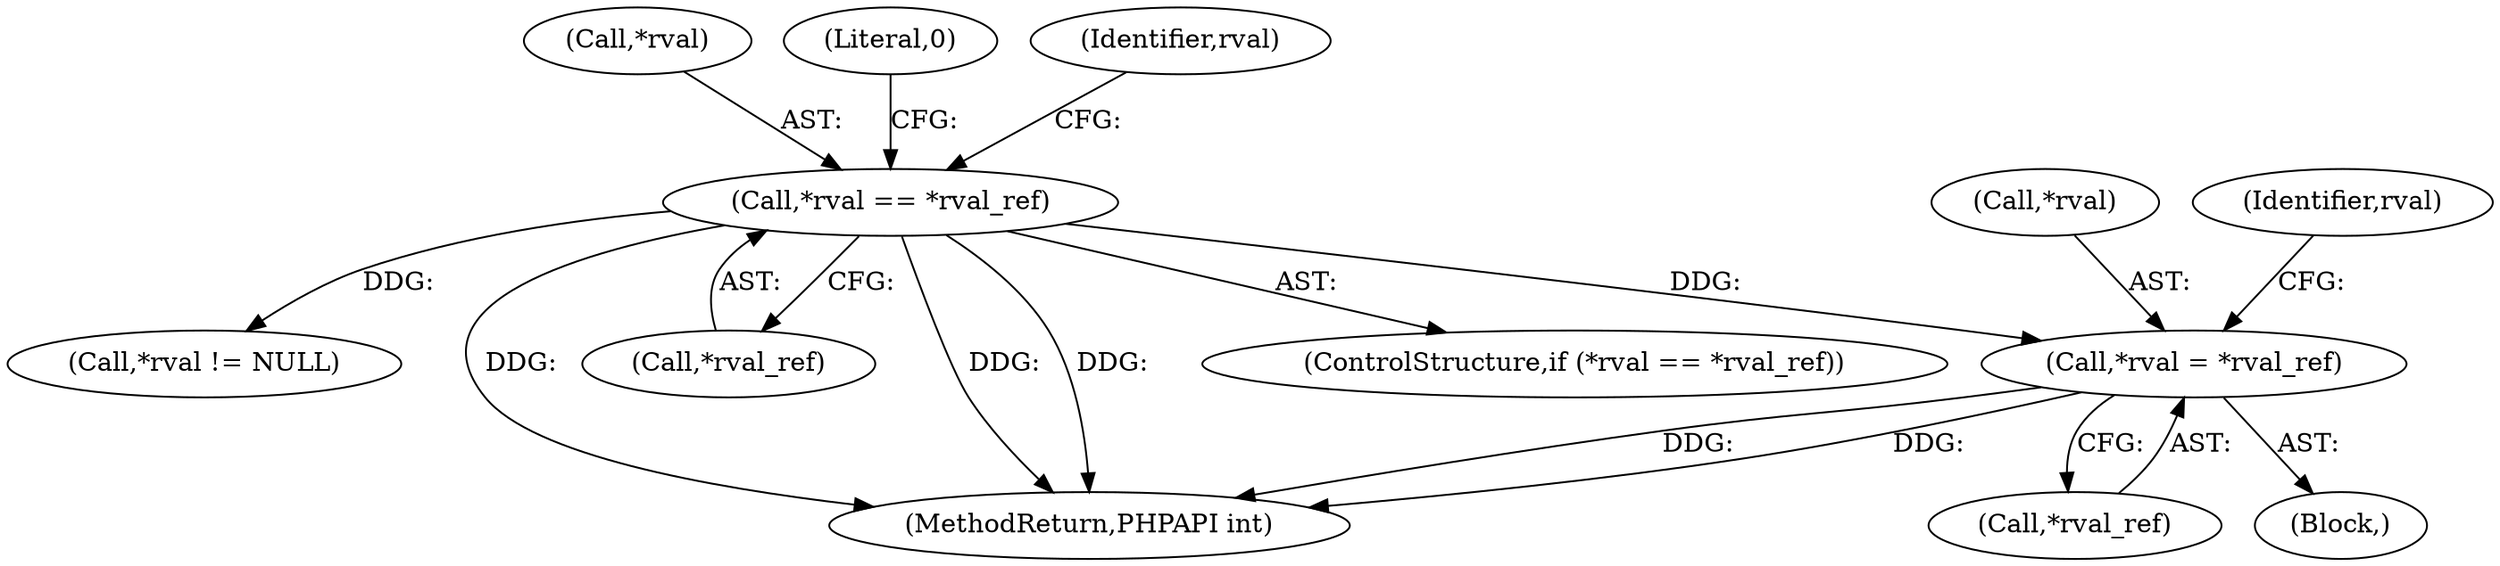 digraph "0_php-src_6a7cc8ff85827fa9ac715b3a83c2d9147f33cd43?w=1_2@pointer" {
"1002255" [label="(Call,*rval = *rval_ref)"];
"1002239" [label="(Call,*rval == *rval_ref)"];
"1002238" [label="(ControlStructure,if (*rval == *rval_ref))"];
"1002242" [label="(Call,*rval_ref)"];
"1002240" [label="(Call,*rval)"];
"1002247" [label="(Call,*rval != NULL)"];
"1002255" [label="(Call,*rval = *rval_ref)"];
"1002256" [label="(Call,*rval)"];
"1002261" [label="(Identifier,rval)"];
"1002403" [label="(MethodReturn,PHPAPI int)"];
"1002258" [label="(Call,*rval_ref)"];
"1002203" [label="(Block,)"];
"1002245" [label="(Literal,0)"];
"1002239" [label="(Call,*rval == *rval_ref)"];
"1002249" [label="(Identifier,rval)"];
"1002255" -> "1002203"  [label="AST: "];
"1002255" -> "1002258"  [label="CFG: "];
"1002256" -> "1002255"  [label="AST: "];
"1002258" -> "1002255"  [label="AST: "];
"1002261" -> "1002255"  [label="CFG: "];
"1002255" -> "1002403"  [label="DDG: "];
"1002255" -> "1002403"  [label="DDG: "];
"1002239" -> "1002255"  [label="DDG: "];
"1002239" -> "1002238"  [label="AST: "];
"1002239" -> "1002242"  [label="CFG: "];
"1002240" -> "1002239"  [label="AST: "];
"1002242" -> "1002239"  [label="AST: "];
"1002245" -> "1002239"  [label="CFG: "];
"1002249" -> "1002239"  [label="CFG: "];
"1002239" -> "1002403"  [label="DDG: "];
"1002239" -> "1002403"  [label="DDG: "];
"1002239" -> "1002403"  [label="DDG: "];
"1002239" -> "1002247"  [label="DDG: "];
}
